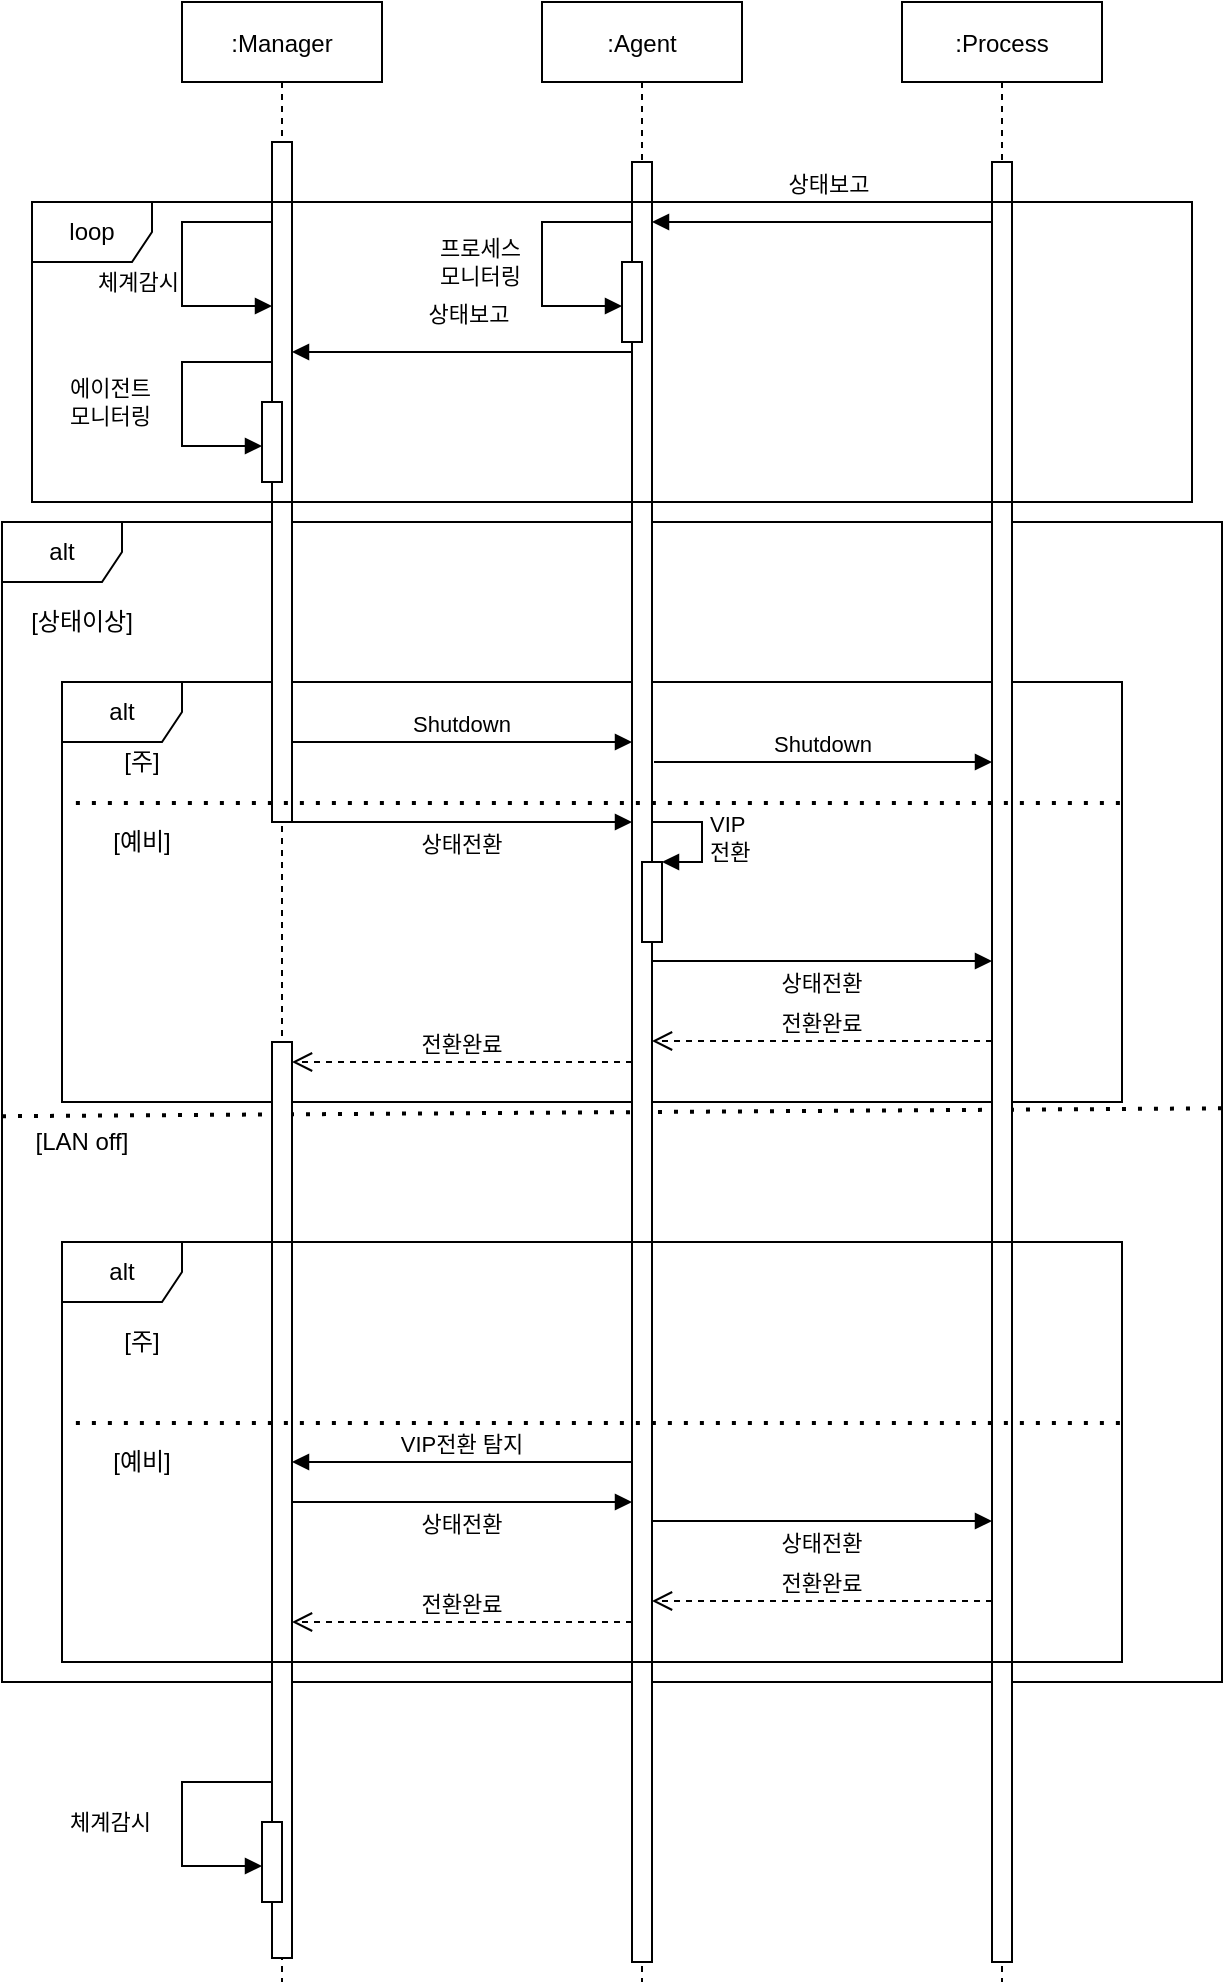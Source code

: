 <mxfile version="13.6.6" type="github">
  <diagram id="kgpKYQtTHZ0yAKxKKP6v" name="Page-1">
    <mxGraphModel dx="1372" dy="794" grid="1" gridSize="10" guides="1" tooltips="1" connect="1" arrows="1" fold="1" page="1" pageScale="1" pageWidth="850" pageHeight="1100" math="0" shadow="0">
      <root>
        <mxCell id="0" />
        <mxCell id="1" parent="0" />
        <mxCell id="ty0KM9htvN_t034ULOBE-3" value="" style="endArrow=none;dashed=1;html=1;dashPattern=1 3;strokeWidth=2;entryX=1;entryY=0.485;entryDx=0;entryDy=0;entryPerimeter=0;exitX=0;exitY=0.49;exitDx=0;exitDy=0;exitPerimeter=0;" edge="1" parent="1">
          <mxGeometry width="50" height="50" relative="1" as="geometry">
            <mxPoint x="30" y="637.1" as="sourcePoint" />
            <mxPoint x="640" y="633.15" as="targetPoint" />
          </mxGeometry>
        </mxCell>
        <mxCell id="ty0KM9htvN_t034ULOBE-1" value="alt" style="shape=umlFrame;whiteSpace=wrap;html=1;width=60;height=30;" vertex="1" parent="1">
          <mxGeometry x="30" y="340" width="610" height="580" as="geometry" />
        </mxCell>
        <mxCell id="ty0KM9htvN_t034ULOBE-8" value="alt" style="shape=umlFrame;whiteSpace=wrap;html=1;width=60;height=30;" vertex="1" parent="1">
          <mxGeometry x="60" y="420" width="530" height="210" as="geometry" />
        </mxCell>
        <mxCell id="3nuBFxr9cyL0pnOWT2aG-1" value=":Manager" style="shape=umlLifeline;perimeter=lifelinePerimeter;container=1;collapsible=0;recursiveResize=0;rounded=0;shadow=0;strokeWidth=1;" parent="1" vertex="1">
          <mxGeometry x="120" y="80" width="100" height="990" as="geometry" />
        </mxCell>
        <mxCell id="3nuBFxr9cyL0pnOWT2aG-2" value="" style="points=[];perimeter=orthogonalPerimeter;rounded=0;shadow=0;strokeWidth=1;" parent="3nuBFxr9cyL0pnOWT2aG-1" vertex="1">
          <mxGeometry x="45" y="70" width="10" height="340" as="geometry" />
        </mxCell>
        <mxCell id="ty0KM9htvN_t034ULOBE-51" value="" style="html=1;points=[];perimeter=orthogonalPerimeter;rotation=-180;" vertex="1" parent="3nuBFxr9cyL0pnOWT2aG-1">
          <mxGeometry x="45" y="520" width="10" height="458" as="geometry" />
        </mxCell>
        <mxCell id="3nuBFxr9cyL0pnOWT2aG-5" value=":Agent" style="shape=umlLifeline;perimeter=lifelinePerimeter;container=1;collapsible=0;recursiveResize=0;rounded=0;shadow=0;strokeWidth=1;" parent="1" vertex="1">
          <mxGeometry x="300" y="80" width="100" height="990" as="geometry" />
        </mxCell>
        <mxCell id="3nuBFxr9cyL0pnOWT2aG-6" value="" style="points=[];perimeter=orthogonalPerimeter;rounded=0;shadow=0;strokeWidth=1;" parent="3nuBFxr9cyL0pnOWT2aG-5" vertex="1">
          <mxGeometry x="45" y="80" width="10" height="900" as="geometry" />
        </mxCell>
        <mxCell id="ty0KM9htvN_t034ULOBE-24" value="" style="html=1;points=[];perimeter=orthogonalPerimeter;rotation=-180;" vertex="1" parent="3nuBFxr9cyL0pnOWT2aG-5">
          <mxGeometry x="40" y="130" width="10" height="40" as="geometry" />
        </mxCell>
        <mxCell id="ty0KM9htvN_t034ULOBE-25" value="프로세스&lt;br&gt;모니터링" style="edgeStyle=orthogonalEdgeStyle;html=1;align=left;spacingLeft=2;endArrow=block;rounded=0;" edge="1" parent="3nuBFxr9cyL0pnOWT2aG-5">
          <mxGeometry x="-0.291" y="59" relative="1" as="geometry">
            <mxPoint x="45" y="110" as="sourcePoint" />
            <Array as="points">
              <mxPoint y="110" />
              <mxPoint y="152" />
            </Array>
            <mxPoint x="40" y="152" as="targetPoint" />
            <mxPoint x="-114" y="20" as="offset" />
          </mxGeometry>
        </mxCell>
        <mxCell id="ty0KM9htvN_t034ULOBE-4" value="[상태이상]" style="text;html=1;strokeColor=none;fillColor=none;align=center;verticalAlign=middle;whiteSpace=wrap;rounded=0;" vertex="1" parent="1">
          <mxGeometry x="40" y="380" width="60" height="20" as="geometry" />
        </mxCell>
        <mxCell id="ty0KM9htvN_t034ULOBE-5" value=":Process" style="shape=umlLifeline;perimeter=lifelinePerimeter;container=1;collapsible=0;recursiveResize=0;rounded=0;shadow=0;strokeWidth=1;" vertex="1" parent="1">
          <mxGeometry x="480" y="80" width="100" height="990" as="geometry" />
        </mxCell>
        <mxCell id="ty0KM9htvN_t034ULOBE-6" value="" style="points=[];perimeter=orthogonalPerimeter;rounded=0;shadow=0;strokeWidth=1;" vertex="1" parent="ty0KM9htvN_t034ULOBE-5">
          <mxGeometry x="45" y="80" width="10" height="900" as="geometry" />
        </mxCell>
        <mxCell id="ty0KM9htvN_t034ULOBE-9" value="" style="endArrow=none;dashed=1;html=1;dashPattern=1 3;strokeWidth=2;entryX=0.004;entryY=0.689;entryDx=0;entryDy=0;entryPerimeter=0;exitX=0.998;exitY=0.689;exitDx=0;exitDy=0;exitPerimeter=0;" edge="1" parent="1">
          <mxGeometry width="50" height="50" relative="1" as="geometry">
            <mxPoint x="588.94" y="480.48" as="sourcePoint" />
            <mxPoint x="62.12" y="480.48" as="targetPoint" />
          </mxGeometry>
        </mxCell>
        <mxCell id="ty0KM9htvN_t034ULOBE-13" value="[예비]" style="text;html=1;strokeColor=none;fillColor=none;align=center;verticalAlign=middle;whiteSpace=wrap;rounded=0;" vertex="1" parent="1">
          <mxGeometry x="70" y="490" width="60" height="20" as="geometry" />
        </mxCell>
        <mxCell id="ty0KM9htvN_t034ULOBE-14" value="전환완료" style="verticalAlign=bottom;endArrow=open;dashed=1;endSize=8;shadow=0;strokeWidth=1;" edge="1" parent="1">
          <mxGeometry relative="1" as="geometry">
            <mxPoint x="175" y="610" as="targetPoint" />
            <mxPoint x="345" y="610" as="sourcePoint" />
            <Array as="points">
              <mxPoint x="210" y="610" />
            </Array>
          </mxGeometry>
        </mxCell>
        <mxCell id="ty0KM9htvN_t034ULOBE-15" value="" style="html=1;points=[];perimeter=orthogonalPerimeter;rotation=-180;" vertex="1" parent="1">
          <mxGeometry x="160" y="280" width="10" height="40" as="geometry" />
        </mxCell>
        <mxCell id="ty0KM9htvN_t034ULOBE-16" value="에이전트&lt;br&gt;모니터링" style="edgeStyle=orthogonalEdgeStyle;html=1;align=left;spacingLeft=2;endArrow=block;rounded=0;" edge="1" parent="1">
          <mxGeometry x="-0.291" y="63" relative="1" as="geometry">
            <mxPoint x="165" y="260" as="sourcePoint" />
            <Array as="points">
              <mxPoint x="120" y="260" />
              <mxPoint x="120" y="302" />
            </Array>
            <mxPoint x="160" y="302" as="targetPoint" />
            <mxPoint x="-123" y="20" as="offset" />
          </mxGeometry>
        </mxCell>
        <mxCell id="ty0KM9htvN_t034ULOBE-10" value="[주]" style="text;html=1;strokeColor=none;fillColor=none;align=center;verticalAlign=middle;whiteSpace=wrap;rounded=0;" vertex="1" parent="1">
          <mxGeometry x="70" y="450" width="60" height="20" as="geometry" />
        </mxCell>
        <mxCell id="ty0KM9htvN_t034ULOBE-22" value="" style="html=1;points=[];perimeter=orthogonalPerimeter;rotation=-180;" vertex="1" parent="1">
          <mxGeometry x="160" y="990" width="10" height="40" as="geometry" />
        </mxCell>
        <mxCell id="ty0KM9htvN_t034ULOBE-23" value="체계감시" style="edgeStyle=orthogonalEdgeStyle;html=1;align=left;spacingLeft=2;endArrow=block;rounded=0;" edge="1" parent="1">
          <mxGeometry x="-0.291" y="63" relative="1" as="geometry">
            <mxPoint x="165" y="970" as="sourcePoint" />
            <Array as="points">
              <mxPoint x="120" y="970" />
              <mxPoint x="120" y="1012" />
            </Array>
            <mxPoint x="160" y="1012" as="targetPoint" />
            <mxPoint x="-123" y="20" as="offset" />
          </mxGeometry>
        </mxCell>
        <mxCell id="ty0KM9htvN_t034ULOBE-34" value="loop" style="shape=umlFrame;whiteSpace=wrap;html=1;" vertex="1" parent="1">
          <mxGeometry x="45" y="180" width="580" height="150" as="geometry" />
        </mxCell>
        <mxCell id="ty0KM9htvN_t034ULOBE-35" value="상태보고" style="html=1;verticalAlign=bottom;endArrow=block;" edge="1" parent="1" source="3nuBFxr9cyL0pnOWT2aG-6" target="3nuBFxr9cyL0pnOWT2aG-2">
          <mxGeometry x="-0.03" y="-10" width="80" relative="1" as="geometry">
            <mxPoint x="340" y="300" as="sourcePoint" />
            <mxPoint x="420" y="300" as="targetPoint" />
            <Array as="points">
              <mxPoint x="290" y="255" />
            </Array>
            <mxPoint as="offset" />
          </mxGeometry>
        </mxCell>
        <mxCell id="ty0KM9htvN_t034ULOBE-37" value="상태보고" style="html=1;verticalAlign=bottom;endArrow=block;" edge="1" parent="1" source="ty0KM9htvN_t034ULOBE-6" target="3nuBFxr9cyL0pnOWT2aG-6">
          <mxGeometry x="-0.03" y="-10" width="80" relative="1" as="geometry">
            <mxPoint x="520" y="190" as="sourcePoint" />
            <mxPoint x="350" y="190" as="targetPoint" />
            <Array as="points">
              <mxPoint x="465" y="190" />
            </Array>
            <mxPoint as="offset" />
          </mxGeometry>
        </mxCell>
        <mxCell id="ty0KM9htvN_t034ULOBE-41" value="체계감시" style="edgeStyle=orthogonalEdgeStyle;html=1;align=left;spacingLeft=2;endArrow=block;rounded=0;" edge="1" parent="1">
          <mxGeometry x="0.37" y="51" relative="1" as="geometry">
            <mxPoint x="165" y="190" as="sourcePoint" />
            <Array as="points">
              <mxPoint x="120" y="190" />
              <mxPoint x="120" y="232" />
            </Array>
            <mxPoint x="165" y="232" as="targetPoint" />
            <mxPoint x="-50" y="39" as="offset" />
          </mxGeometry>
        </mxCell>
        <mxCell id="ty0KM9htvN_t034ULOBE-42" value="Shutdown" style="verticalAlign=bottom;endArrow=block;entryX=0;entryY=0;shadow=0;strokeWidth=1;" edge="1" parent="1">
          <mxGeometry relative="1" as="geometry">
            <mxPoint x="175" y="450" as="sourcePoint" />
            <mxPoint x="345" y="450" as="targetPoint" />
          </mxGeometry>
        </mxCell>
        <mxCell id="ty0KM9htvN_t034ULOBE-43" value="Shutdown" style="verticalAlign=bottom;endArrow=block;shadow=0;strokeWidth=1;" edge="1" parent="1">
          <mxGeometry relative="1" as="geometry">
            <mxPoint x="356" y="460" as="sourcePoint" />
            <mxPoint x="525" y="460" as="targetPoint" />
          </mxGeometry>
        </mxCell>
        <mxCell id="ty0KM9htvN_t034ULOBE-45" value="[LAN off]" style="text;html=1;strokeColor=none;fillColor=none;align=center;verticalAlign=middle;whiteSpace=wrap;rounded=0;" vertex="1" parent="1">
          <mxGeometry x="40" y="640" width="60" height="20" as="geometry" />
        </mxCell>
        <mxCell id="ty0KM9htvN_t034ULOBE-46" value="상태전환" style="verticalAlign=bottom;endArrow=block;shadow=0;strokeWidth=1;" edge="1" parent="1" source="3nuBFxr9cyL0pnOWT2aG-2" target="3nuBFxr9cyL0pnOWT2aG-6">
          <mxGeometry x="0.235" y="-28" relative="1" as="geometry">
            <mxPoint x="170" y="549" as="sourcePoint" />
            <mxPoint x="340" y="549" as="targetPoint" />
            <Array as="points">
              <mxPoint x="320" y="490" />
            </Array>
            <mxPoint x="-20" y="-8" as="offset" />
          </mxGeometry>
        </mxCell>
        <mxCell id="ty0KM9htvN_t034ULOBE-47" value="" style="html=1;points=[];perimeter=orthogonalPerimeter;" vertex="1" parent="1">
          <mxGeometry x="350" y="510" width="10" height="40" as="geometry" />
        </mxCell>
        <mxCell id="ty0KM9htvN_t034ULOBE-48" value="VIP&lt;br&gt;전환" style="edgeStyle=orthogonalEdgeStyle;html=1;align=left;spacingLeft=2;endArrow=block;rounded=0;entryX=1;entryY=0;" edge="1" target="ty0KM9htvN_t034ULOBE-47" parent="1">
          <mxGeometry relative="1" as="geometry">
            <mxPoint x="355" y="490" as="sourcePoint" />
            <Array as="points">
              <mxPoint x="380" y="490" />
            </Array>
          </mxGeometry>
        </mxCell>
        <mxCell id="ty0KM9htvN_t034ULOBE-49" value="상태전환" style="verticalAlign=bottom;endArrow=block;shadow=0;strokeWidth=1;" edge="1" parent="1">
          <mxGeometry x="0.235" y="-28" relative="1" as="geometry">
            <mxPoint x="355" y="559.5" as="sourcePoint" />
            <mxPoint x="525" y="559.5" as="targetPoint" />
            <Array as="points">
              <mxPoint x="465" y="559.5" />
            </Array>
            <mxPoint x="-20" y="-8" as="offset" />
          </mxGeometry>
        </mxCell>
        <mxCell id="ty0KM9htvN_t034ULOBE-50" value="전환완료" style="verticalAlign=bottom;endArrow=open;dashed=1;endSize=8;shadow=0;strokeWidth=1;" edge="1" parent="1">
          <mxGeometry relative="1" as="geometry">
            <mxPoint x="355" y="599.5" as="targetPoint" />
            <mxPoint x="525" y="599.5" as="sourcePoint" />
            <Array as="points">
              <mxPoint x="385" y="599.5" />
            </Array>
          </mxGeometry>
        </mxCell>
        <mxCell id="ty0KM9htvN_t034ULOBE-52" value="VIP전환 탐지" style="verticalAlign=bottom;endArrow=block;shadow=0;strokeWidth=1;" edge="1" parent="1">
          <mxGeometry relative="1" as="geometry">
            <mxPoint x="345" y="810" as="sourcePoint" />
            <mxPoint x="175" y="810" as="targetPoint" />
            <Array as="points">
              <mxPoint x="300" y="810" />
            </Array>
          </mxGeometry>
        </mxCell>
        <mxCell id="ty0KM9htvN_t034ULOBE-53" value="전환완료" style="verticalAlign=bottom;endArrow=open;dashed=1;endSize=8;shadow=0;strokeWidth=1;" edge="1" parent="1">
          <mxGeometry relative="1" as="geometry">
            <mxPoint x="175" y="890" as="targetPoint" />
            <mxPoint x="345" y="890" as="sourcePoint" />
            <Array as="points">
              <mxPoint x="210" y="890" />
            </Array>
          </mxGeometry>
        </mxCell>
        <mxCell id="ty0KM9htvN_t034ULOBE-54" value="상태전환" style="verticalAlign=bottom;endArrow=block;shadow=0;strokeWidth=1;" edge="1" parent="1">
          <mxGeometry x="0.235" y="-28" relative="1" as="geometry">
            <mxPoint x="175" y="830" as="sourcePoint" />
            <mxPoint x="345" y="830" as="targetPoint" />
            <Array as="points">
              <mxPoint x="320" y="830" />
            </Array>
            <mxPoint x="-20" y="-8" as="offset" />
          </mxGeometry>
        </mxCell>
        <mxCell id="ty0KM9htvN_t034ULOBE-55" value="상태전환" style="verticalAlign=bottom;endArrow=block;shadow=0;strokeWidth=1;" edge="1" parent="1">
          <mxGeometry x="0.235" y="-28" relative="1" as="geometry">
            <mxPoint x="355" y="839.5" as="sourcePoint" />
            <mxPoint x="525" y="839.5" as="targetPoint" />
            <Array as="points">
              <mxPoint x="465" y="839.5" />
            </Array>
            <mxPoint x="-20" y="-8" as="offset" />
          </mxGeometry>
        </mxCell>
        <mxCell id="ty0KM9htvN_t034ULOBE-56" value="전환완료" style="verticalAlign=bottom;endArrow=open;dashed=1;endSize=8;shadow=0;strokeWidth=1;" edge="1" parent="1">
          <mxGeometry relative="1" as="geometry">
            <mxPoint x="355" y="879.5" as="targetPoint" />
            <mxPoint x="525" y="879.5" as="sourcePoint" />
            <Array as="points">
              <mxPoint x="385" y="879.5" />
            </Array>
          </mxGeometry>
        </mxCell>
        <mxCell id="ty0KM9htvN_t034ULOBE-57" value="alt" style="shape=umlFrame;whiteSpace=wrap;html=1;width=60;height=30;" vertex="1" parent="1">
          <mxGeometry x="60" y="700" width="530" height="210" as="geometry" />
        </mxCell>
        <mxCell id="ty0KM9htvN_t034ULOBE-58" value="" style="endArrow=none;dashed=1;html=1;dashPattern=1 3;strokeWidth=2;entryX=0.004;entryY=0.689;entryDx=0;entryDy=0;entryPerimeter=0;exitX=0.998;exitY=0.689;exitDx=0;exitDy=0;exitPerimeter=0;" edge="1" parent="1">
          <mxGeometry width="50" height="50" relative="1" as="geometry">
            <mxPoint x="588.94" y="790.48" as="sourcePoint" />
            <mxPoint x="62.12" y="790.48" as="targetPoint" />
          </mxGeometry>
        </mxCell>
        <mxCell id="ty0KM9htvN_t034ULOBE-59" value="[예비]" style="text;html=1;strokeColor=none;fillColor=none;align=center;verticalAlign=middle;whiteSpace=wrap;rounded=0;" vertex="1" parent="1">
          <mxGeometry x="70" y="800" width="60" height="20" as="geometry" />
        </mxCell>
        <mxCell id="ty0KM9htvN_t034ULOBE-62" value="[주]" style="text;html=1;strokeColor=none;fillColor=none;align=center;verticalAlign=middle;whiteSpace=wrap;rounded=0;" vertex="1" parent="1">
          <mxGeometry x="70" y="740" width="60" height="20" as="geometry" />
        </mxCell>
      </root>
    </mxGraphModel>
  </diagram>
</mxfile>
